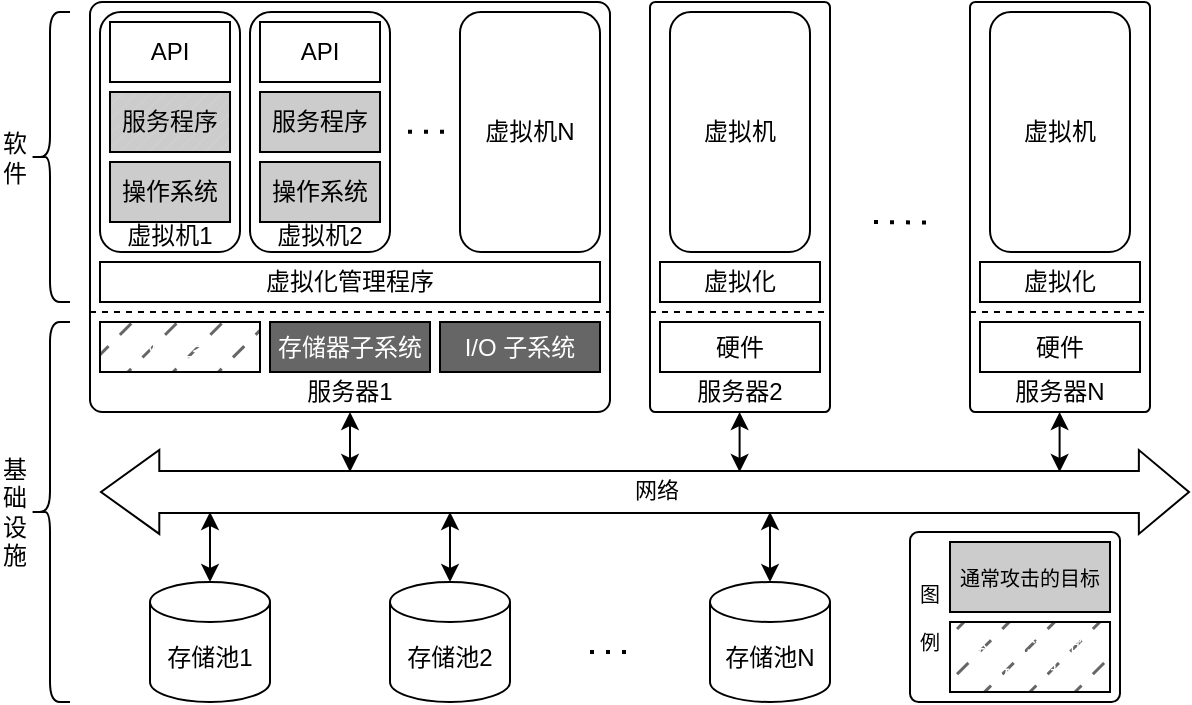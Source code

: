 <mxfile version="17.4.2" type="device" pages="3">
  <diagram id="DSA64htbfSSBchzF3Srr" name="1-comp-sys">
    <mxGraphModel dx="865" dy="539" grid="1" gridSize="5" guides="1" tooltips="1" connect="1" arrows="1" fold="1" page="1" pageScale="1" pageWidth="600" pageHeight="800" math="0" shadow="0">
      <root>
        <mxCell id="0" />
        <mxCell id="1" parent="0" />
        <mxCell id="Awo_aLclWzc72FwKfJzO-82" value="" style="rounded=1;whiteSpace=wrap;html=1;arcSize=5;" parent="1" vertex="1">
          <mxGeometry x="455" y="265" width="105" height="85" as="geometry" />
        </mxCell>
        <mxCell id="Awo_aLclWzc72FwKfJzO-42" value="" style="rounded=1;whiteSpace=wrap;html=1;arcSize=3;" parent="1" vertex="1">
          <mxGeometry x="45" width="260" height="205" as="geometry" />
        </mxCell>
        <mxCell id="Awo_aLclWzc72FwKfJzO-17" value="" style="rounded=1;whiteSpace=wrap;html=1;" parent="1" vertex="1">
          <mxGeometry x="50" y="5" width="70" height="120" as="geometry" />
        </mxCell>
        <mxCell id="Awo_aLclWzc72FwKfJzO-1" value="处理器" style="rounded=0;whiteSpace=wrap;html=1;sketch=0;fillStyle=dashed;strokeColor=default;fillColor=#666666;fontColor=#FFFFFF;" parent="1" vertex="1">
          <mxGeometry x="50" y="160" width="80" height="25" as="geometry" />
        </mxCell>
        <mxCell id="Awo_aLclWzc72FwKfJzO-2" value="存储器子系统" style="rounded=0;whiteSpace=wrap;html=1;fillColor=#666666;fontColor=#FFFFFF;" parent="1" vertex="1">
          <mxGeometry x="135" y="160" width="80" height="25" as="geometry" />
        </mxCell>
        <mxCell id="Awo_aLclWzc72FwKfJzO-3" value="I/O 子系统" style="rounded=0;whiteSpace=wrap;html=1;fillColor=#666666;fontColor=#FFFFFF;" parent="1" vertex="1">
          <mxGeometry x="220" y="160" width="80" height="25" as="geometry" />
        </mxCell>
        <mxCell id="Awo_aLclWzc72FwKfJzO-5" value="虚拟化管理程序" style="rounded=0;whiteSpace=wrap;html=1;" parent="1" vertex="1">
          <mxGeometry x="50" y="130" width="250" height="20" as="geometry" />
        </mxCell>
        <mxCell id="Awo_aLclWzc72FwKfJzO-6" value="服务器1" style="text;html=1;strokeColor=none;fillColor=none;align=center;verticalAlign=middle;whiteSpace=wrap;rounded=0;" parent="1" vertex="1">
          <mxGeometry x="140" y="185" width="70" height="20" as="geometry" />
        </mxCell>
        <mxCell id="Awo_aLclWzc72FwKfJzO-7" value="操作系统" style="rounded=0;whiteSpace=wrap;html=1;fillColor=#CCCCCC;" parent="1" vertex="1">
          <mxGeometry x="55" y="80" width="60" height="30" as="geometry" />
        </mxCell>
        <mxCell id="Awo_aLclWzc72FwKfJzO-9" value="" style="endArrow=none;dashed=1;html=1;dashPattern=1 3;strokeWidth=2;rounded=0;" parent="1" edge="1">
          <mxGeometry width="50" height="50" relative="1" as="geometry">
            <mxPoint x="204" y="64.9" as="sourcePoint" />
            <mxPoint x="224" y="64.9" as="targetPoint" />
          </mxGeometry>
        </mxCell>
        <mxCell id="Awo_aLclWzc72FwKfJzO-11" value="服务程序" style="rounded=0;whiteSpace=wrap;html=1;fillColor=#CCCCCC;" parent="1" vertex="1">
          <mxGeometry x="55" y="45" width="60" height="30" as="geometry" />
        </mxCell>
        <mxCell id="Awo_aLclWzc72FwKfJzO-14" value="API" style="rounded=0;whiteSpace=wrap;html=1;" parent="1" vertex="1">
          <mxGeometry x="55" y="10" width="60" height="30" as="geometry" />
        </mxCell>
        <mxCell id="Awo_aLclWzc72FwKfJzO-18" value="虚拟机1" style="text;html=1;strokeColor=none;fillColor=none;align=center;verticalAlign=middle;whiteSpace=wrap;rounded=0;" parent="1" vertex="1">
          <mxGeometry x="55" y="107" width="60" height="20" as="geometry" />
        </mxCell>
        <mxCell id="Awo_aLclWzc72FwKfJzO-19" value="" style="rounded=1;whiteSpace=wrap;html=1;" parent="1" vertex="1">
          <mxGeometry x="125" y="5" width="70" height="120" as="geometry" />
        </mxCell>
        <mxCell id="Awo_aLclWzc72FwKfJzO-20" value="操作系统" style="rounded=0;whiteSpace=wrap;html=1;fillColor=#CCCCCC;" parent="1" vertex="1">
          <mxGeometry x="130" y="80" width="60" height="30" as="geometry" />
        </mxCell>
        <mxCell id="Awo_aLclWzc72FwKfJzO-21" value="服务程序" style="rounded=0;whiteSpace=wrap;html=1;fillColor=#CCCCCC;" parent="1" vertex="1">
          <mxGeometry x="130" y="45" width="60" height="30" as="geometry" />
        </mxCell>
        <mxCell id="Awo_aLclWzc72FwKfJzO-22" value="API" style="rounded=0;whiteSpace=wrap;html=1;" parent="1" vertex="1">
          <mxGeometry x="130" y="10" width="60" height="30" as="geometry" />
        </mxCell>
        <mxCell id="Awo_aLclWzc72FwKfJzO-23" value="虚拟机2" style="text;html=1;strokeColor=none;fillColor=none;align=center;verticalAlign=middle;whiteSpace=wrap;rounded=0;" parent="1" vertex="1">
          <mxGeometry x="130" y="107" width="60" height="20" as="geometry" />
        </mxCell>
        <mxCell id="Awo_aLclWzc72FwKfJzO-24" value="" style="rounded=1;whiteSpace=wrap;html=1;" parent="1" vertex="1">
          <mxGeometry x="230" y="5" width="70" height="120" as="geometry" />
        </mxCell>
        <mxCell id="Awo_aLclWzc72FwKfJzO-28" value="虚拟机N" style="text;html=1;strokeColor=none;fillColor=none;align=center;verticalAlign=middle;whiteSpace=wrap;rounded=0;" parent="1" vertex="1">
          <mxGeometry x="235" y="55" width="60" height="20" as="geometry" />
        </mxCell>
        <mxCell id="Awo_aLclWzc72FwKfJzO-30" value="" style="endArrow=none;dashed=1;html=1;rounded=0;" parent="1" edge="1">
          <mxGeometry width="50" height="50" relative="1" as="geometry">
            <mxPoint x="45" y="155" as="sourcePoint" />
            <mxPoint x="305" y="155" as="targetPoint" />
          </mxGeometry>
        </mxCell>
        <mxCell id="Awo_aLclWzc72FwKfJzO-31" value="" style="shape=flexArrow;endArrow=classic;startArrow=classic;html=1;rounded=0;width=20.935;endSize=8.021;startSize=9.383;fillColor=default;" parent="1" edge="1">
          <mxGeometry width="100" height="100" relative="1" as="geometry">
            <mxPoint x="50" y="245" as="sourcePoint" />
            <mxPoint x="595" y="245" as="targetPoint" />
          </mxGeometry>
        </mxCell>
        <mxCell id="Awo_aLclWzc72FwKfJzO-33" value="网络" style="edgeLabel;html=1;align=center;verticalAlign=middle;resizable=0;points=[];" parent="Awo_aLclWzc72FwKfJzO-31" vertex="1" connectable="0">
          <mxGeometry x="-0.185" y="-1" relative="1" as="geometry">
            <mxPoint x="56" y="-2" as="offset" />
          </mxGeometry>
        </mxCell>
        <mxCell id="Awo_aLclWzc72FwKfJzO-32" value="" style="endArrow=classic;startArrow=classic;html=1;rounded=0;exitX=0.5;exitY=1;exitDx=0;exitDy=0;" parent="1" edge="1">
          <mxGeometry width="50" height="50" relative="1" as="geometry">
            <mxPoint x="175" y="205" as="sourcePoint" />
            <mxPoint x="175" y="235" as="targetPoint" />
          </mxGeometry>
        </mxCell>
        <mxCell id="Awo_aLclWzc72FwKfJzO-34" value="&lt;br&gt;存储池1" style="strokeWidth=1;html=1;shape=mxgraph.flowchart.database;whiteSpace=wrap;" parent="1" vertex="1">
          <mxGeometry x="75" y="290" width="60" height="60" as="geometry" />
        </mxCell>
        <mxCell id="Awo_aLclWzc72FwKfJzO-35" value="" style="endArrow=classic;startArrow=classic;html=1;rounded=0;entryX=0.5;entryY=0;entryDx=0;entryDy=0;entryPerimeter=0;" parent="1" target="Awo_aLclWzc72FwKfJzO-34" edge="1">
          <mxGeometry width="50" height="50" relative="1" as="geometry">
            <mxPoint x="105" y="255" as="sourcePoint" />
            <mxPoint x="80" y="240" as="targetPoint" />
          </mxGeometry>
        </mxCell>
        <mxCell id="Awo_aLclWzc72FwKfJzO-36" value="&lt;br&gt;存储池2" style="strokeWidth=1;html=1;shape=mxgraph.flowchart.database;whiteSpace=wrap;" parent="1" vertex="1">
          <mxGeometry x="195" y="290" width="60" height="60" as="geometry" />
        </mxCell>
        <mxCell id="Awo_aLclWzc72FwKfJzO-37" value="" style="endArrow=classic;startArrow=classic;html=1;rounded=0;entryX=0.5;entryY=0;entryDx=0;entryDy=0;entryPerimeter=0;" parent="1" target="Awo_aLclWzc72FwKfJzO-36" edge="1">
          <mxGeometry width="50" height="50" relative="1" as="geometry">
            <mxPoint x="225" y="255" as="sourcePoint" />
            <mxPoint x="200" y="240" as="targetPoint" />
          </mxGeometry>
        </mxCell>
        <mxCell id="Awo_aLclWzc72FwKfJzO-39" value="&lt;br&gt;存储池N" style="strokeWidth=1;html=1;shape=mxgraph.flowchart.database;whiteSpace=wrap;" parent="1" vertex="1">
          <mxGeometry x="355" y="290" width="60" height="60" as="geometry" />
        </mxCell>
        <mxCell id="Awo_aLclWzc72FwKfJzO-40" value="" style="endArrow=classic;startArrow=classic;html=1;rounded=0;entryX=0.5;entryY=0;entryDx=0;entryDy=0;entryPerimeter=0;" parent="1" target="Awo_aLclWzc72FwKfJzO-39" edge="1">
          <mxGeometry width="50" height="50" relative="1" as="geometry">
            <mxPoint x="385" y="255" as="sourcePoint" />
            <mxPoint x="360" y="240" as="targetPoint" />
          </mxGeometry>
        </mxCell>
        <mxCell id="Awo_aLclWzc72FwKfJzO-41" value="" style="endArrow=none;dashed=1;html=1;dashPattern=1 3;strokeWidth=2;rounded=0;" parent="1" edge="1">
          <mxGeometry width="50" height="50" relative="1" as="geometry">
            <mxPoint x="295" y="325" as="sourcePoint" />
            <mxPoint x="315" y="325" as="targetPoint" />
          </mxGeometry>
        </mxCell>
        <mxCell id="Awo_aLclWzc72FwKfJzO-43" value="" style="rounded=1;whiteSpace=wrap;html=1;arcSize=3;" parent="1" vertex="1">
          <mxGeometry x="325" width="90" height="205" as="geometry" />
        </mxCell>
        <mxCell id="Awo_aLclWzc72FwKfJzO-44" value="" style="rounded=1;whiteSpace=wrap;html=1;" parent="1" vertex="1">
          <mxGeometry x="335" y="5" width="70" height="120" as="geometry" />
        </mxCell>
        <mxCell id="Awo_aLclWzc72FwKfJzO-45" value="硬件" style="rounded=0;whiteSpace=wrap;html=1;fillColor=#FFFFFF;fontColor=#000000;" parent="1" vertex="1">
          <mxGeometry x="330" y="160" width="80" height="25" as="geometry" />
        </mxCell>
        <mxCell id="Awo_aLclWzc72FwKfJzO-48" value="虚拟化" style="rounded=0;whiteSpace=wrap;html=1;" parent="1" vertex="1">
          <mxGeometry x="330" y="130" width="80" height="20" as="geometry" />
        </mxCell>
        <mxCell id="Awo_aLclWzc72FwKfJzO-49" value="服务器2" style="text;html=1;strokeColor=none;fillColor=none;align=center;verticalAlign=middle;whiteSpace=wrap;rounded=0;" parent="1" vertex="1">
          <mxGeometry x="335" y="185" width="70" height="20" as="geometry" />
        </mxCell>
        <mxCell id="Awo_aLclWzc72FwKfJzO-54" value="虚拟机" style="text;html=1;strokeColor=none;fillColor=none;align=center;verticalAlign=middle;whiteSpace=wrap;rounded=0;" parent="1" vertex="1">
          <mxGeometry x="340" y="55" width="60" height="20" as="geometry" />
        </mxCell>
        <mxCell id="Awo_aLclWzc72FwKfJzO-65" value="" style="endArrow=none;dashed=1;html=1;rounded=0;" parent="1" edge="1">
          <mxGeometry width="50" height="50" relative="1" as="geometry">
            <mxPoint x="325" y="155" as="sourcePoint" />
            <mxPoint x="415" y="155" as="targetPoint" />
          </mxGeometry>
        </mxCell>
        <mxCell id="Awo_aLclWzc72FwKfJzO-66" value="" style="endArrow=classic;startArrow=classic;html=1;rounded=0;exitX=0.5;exitY=1;exitDx=0;exitDy=0;" parent="1" edge="1">
          <mxGeometry width="50" height="50" relative="1" as="geometry">
            <mxPoint x="369.8" y="205" as="sourcePoint" />
            <mxPoint x="369.8" y="235" as="targetPoint" />
          </mxGeometry>
        </mxCell>
        <mxCell id="Awo_aLclWzc72FwKfJzO-68" value="" style="rounded=1;whiteSpace=wrap;html=1;arcSize=3;" parent="1" vertex="1">
          <mxGeometry x="485" width="90" height="205" as="geometry" />
        </mxCell>
        <mxCell id="Awo_aLclWzc72FwKfJzO-69" value="" style="rounded=1;whiteSpace=wrap;html=1;" parent="1" vertex="1">
          <mxGeometry x="495" y="5" width="70" height="120" as="geometry" />
        </mxCell>
        <mxCell id="Awo_aLclWzc72FwKfJzO-70" value="硬件" style="rounded=0;whiteSpace=wrap;html=1;fillColor=#FFFFFF;fontColor=#000000;" parent="1" vertex="1">
          <mxGeometry x="490" y="160" width="80" height="25" as="geometry" />
        </mxCell>
        <mxCell id="Awo_aLclWzc72FwKfJzO-71" value="虚拟化" style="rounded=0;whiteSpace=wrap;html=1;" parent="1" vertex="1">
          <mxGeometry x="490" y="130" width="80" height="20" as="geometry" />
        </mxCell>
        <mxCell id="Awo_aLclWzc72FwKfJzO-72" value="服务器N" style="text;html=1;strokeColor=none;fillColor=none;align=center;verticalAlign=middle;whiteSpace=wrap;rounded=0;" parent="1" vertex="1">
          <mxGeometry x="495" y="185" width="70" height="20" as="geometry" />
        </mxCell>
        <mxCell id="Awo_aLclWzc72FwKfJzO-76" value="虚拟机" style="text;html=1;strokeColor=none;fillColor=none;align=center;verticalAlign=middle;whiteSpace=wrap;rounded=0;" parent="1" vertex="1">
          <mxGeometry x="500" y="55" width="60" height="20" as="geometry" />
        </mxCell>
        <mxCell id="Awo_aLclWzc72FwKfJzO-77" value="" style="endArrow=none;dashed=1;html=1;rounded=0;" parent="1" edge="1">
          <mxGeometry width="50" height="50" relative="1" as="geometry">
            <mxPoint x="485" y="155" as="sourcePoint" />
            <mxPoint x="575" y="155" as="targetPoint" />
          </mxGeometry>
        </mxCell>
        <mxCell id="Awo_aLclWzc72FwKfJzO-78" value="" style="endArrow=classic;startArrow=classic;html=1;rounded=0;exitX=0.5;exitY=1;exitDx=0;exitDy=0;" parent="1" edge="1">
          <mxGeometry width="50" height="50" relative="1" as="geometry">
            <mxPoint x="529.8" y="205" as="sourcePoint" />
            <mxPoint x="529.8" y="235" as="targetPoint" />
          </mxGeometry>
        </mxCell>
        <mxCell id="Awo_aLclWzc72FwKfJzO-79" value="" style="endArrow=none;dashed=1;html=1;dashPattern=1 3;strokeWidth=2;rounded=0;" parent="1" edge="1">
          <mxGeometry width="50" height="50" relative="1" as="geometry">
            <mxPoint x="437" y="110.0" as="sourcePoint" />
            <mxPoint x="467" y="110.33" as="targetPoint" />
          </mxGeometry>
        </mxCell>
        <mxCell id="Awo_aLclWzc72FwKfJzO-80" value="&lt;font style=&quot;font-size: 10px&quot;&gt;本研究涉及的&lt;br&gt;攻击目标&lt;/font&gt;" style="rounded=0;whiteSpace=wrap;html=1;sketch=0;fillStyle=dashed;strokeColor=default;fillColor=#666666;fontColor=#FFFFFF;" parent="1" vertex="1">
          <mxGeometry x="475" y="310" width="80" height="35" as="geometry" />
        </mxCell>
        <mxCell id="Awo_aLclWzc72FwKfJzO-81" value="&lt;font style=&quot;font-size: 10px&quot;&gt;通常攻击的目标&lt;/font&gt;" style="rounded=0;whiteSpace=wrap;html=1;fillColor=#CCCCCC;" parent="1" vertex="1">
          <mxGeometry x="475" y="270" width="80" height="35" as="geometry" />
        </mxCell>
        <mxCell id="Awo_aLclWzc72FwKfJzO-84" value="&lt;font color=&quot;#000000&quot;&gt;图&lt;br&gt;&lt;br&gt;例&lt;/font&gt;" style="text;html=1;strokeColor=none;fillColor=none;align=center;verticalAlign=middle;whiteSpace=wrap;rounded=0;sketch=0;fillStyle=dashed;fontSize=10;fontColor=#FFFFFF;" parent="1" vertex="1">
          <mxGeometry x="455" y="292.5" width="20" height="30" as="geometry" />
        </mxCell>
        <mxCell id="Awo_aLclWzc72FwKfJzO-85" value="" style="shape=curlyBracket;whiteSpace=wrap;html=1;rounded=1;sketch=0;fillStyle=dashed;fontSize=10;fontColor=#000000;strokeColor=default;strokeWidth=1;fillColor=#666666;" parent="1" vertex="1">
          <mxGeometry x="15" y="5" width="20" height="145" as="geometry" />
        </mxCell>
        <mxCell id="Awo_aLclWzc72FwKfJzO-86" value="&lt;font style=&quot;font-size: 12px&quot;&gt;软&lt;br&gt;件&lt;/font&gt;" style="text;html=1;strokeColor=none;fillColor=none;align=center;verticalAlign=middle;whiteSpace=wrap;rounded=0;sketch=0;fillStyle=dashed;fontSize=10;fontColor=#000000;" parent="1" vertex="1">
          <mxGeometry y="62.5" width="15" height="30" as="geometry" />
        </mxCell>
        <mxCell id="Awo_aLclWzc72FwKfJzO-88" value="" style="shape=curlyBracket;whiteSpace=wrap;html=1;rounded=1;sketch=0;fillStyle=dashed;fontSize=10;fontColor=#000000;strokeColor=default;strokeWidth=1;fillColor=#666666;" parent="1" vertex="1">
          <mxGeometry x="15" y="160" width="20" height="190" as="geometry" />
        </mxCell>
        <mxCell id="Awo_aLclWzc72FwKfJzO-89" value="&lt;span style=&quot;font-size: 12px&quot;&gt;基础设施&lt;/span&gt;" style="text;html=1;strokeColor=none;fillColor=none;align=center;verticalAlign=middle;whiteSpace=wrap;rounded=0;sketch=0;fillStyle=dashed;fontSize=10;fontColor=#000000;" parent="1" vertex="1">
          <mxGeometry y="240" width="15" height="30" as="geometry" />
        </mxCell>
        <mxCell id="7AeaiADgrCQqm9wHcKqy-1" value="" style="verticalLabelPosition=bottom;verticalAlign=top;html=1;shape=mxgraph.basic.patternFillRect;fillStyle=diag;step=5;fillStrokeWidth=0.2;fillStrokeColor=#dddddd;fillColor=none;" vertex="1" parent="1">
          <mxGeometry x="55" y="45" width="60" height="30" as="geometry" />
        </mxCell>
      </root>
    </mxGraphModel>
  </diagram>
  <diagram id="HR7qMGywvtdpTP9dv48w" name="2-microarch-ipc">
    <mxGraphModel dx="1038" dy="647" grid="1" gridSize="10" guides="1" tooltips="1" connect="1" arrows="1" fold="1" page="1" pageScale="1" pageWidth="600" pageHeight="800" math="0" shadow="0">
      <root>
        <mxCell id="0" />
        <mxCell id="1" parent="0" />
        <mxCell id="Q1fCQr8lbc07NXMY0l1A-1" value="A" style="rounded=0;whiteSpace=wrap;html=1;" parent="1" vertex="1">
          <mxGeometry x="80" y="40" width="30" height="30" as="geometry" />
        </mxCell>
        <mxCell id="Q1fCQr8lbc07NXMY0l1A-2" value="" style="rounded=0;whiteSpace=wrap;html=1;" parent="1" vertex="1">
          <mxGeometry x="80" y="80" width="30" height="30" as="geometry" />
        </mxCell>
        <mxCell id="Q1fCQr8lbc07NXMY0l1A-3" value="" style="rounded=0;whiteSpace=wrap;html=1;" parent="1" vertex="1">
          <mxGeometry x="80" y="120" width="30" height="30" as="geometry" />
        </mxCell>
        <mxCell id="Q1fCQr8lbc07NXMY0l1A-4" value="" style="rounded=0;whiteSpace=wrap;html=1;" parent="1" vertex="1">
          <mxGeometry x="80" y="160" width="30" height="30" as="geometry" />
        </mxCell>
        <mxCell id="Q1fCQr8lbc07NXMY0l1A-5" value="" style="rounded=0;whiteSpace=wrap;html=1;" parent="1" vertex="1">
          <mxGeometry x="120" y="40" width="30" height="30" as="geometry" />
        </mxCell>
        <mxCell id="Q1fCQr8lbc07NXMY0l1A-6" value="A" style="rounded=0;whiteSpace=wrap;html=1;" parent="1" vertex="1">
          <mxGeometry x="120" y="80" width="30" height="30" as="geometry" />
        </mxCell>
        <mxCell id="Q1fCQr8lbc07NXMY0l1A-7" value="" style="rounded=0;whiteSpace=wrap;html=1;" parent="1" vertex="1">
          <mxGeometry x="120" y="120" width="30" height="30" as="geometry" />
        </mxCell>
        <mxCell id="Q1fCQr8lbc07NXMY0l1A-8" value="" style="rounded=0;whiteSpace=wrap;html=1;" parent="1" vertex="1">
          <mxGeometry x="120" y="160" width="30" height="30" as="geometry" />
        </mxCell>
        <mxCell id="Q1fCQr8lbc07NXMY0l1A-14" value="" style="rounded=0;whiteSpace=wrap;html=1;" parent="1" vertex="1">
          <mxGeometry x="160" y="40" width="30" height="30" as="geometry" />
        </mxCell>
        <mxCell id="Q1fCQr8lbc07NXMY0l1A-15" value="" style="rounded=0;whiteSpace=wrap;html=1;" parent="1" vertex="1">
          <mxGeometry x="160" y="80" width="30" height="30" as="geometry" />
        </mxCell>
        <mxCell id="Q1fCQr8lbc07NXMY0l1A-16" value="A" style="rounded=0;whiteSpace=wrap;html=1;" parent="1" vertex="1">
          <mxGeometry x="160" y="120" width="30" height="30" as="geometry" />
        </mxCell>
        <mxCell id="Q1fCQr8lbc07NXMY0l1A-17" value="" style="rounded=0;whiteSpace=wrap;html=1;" parent="1" vertex="1">
          <mxGeometry x="160" y="160" width="30" height="30" as="geometry" />
        </mxCell>
        <mxCell id="Q1fCQr8lbc07NXMY0l1A-18" value="" style="rounded=0;whiteSpace=wrap;html=1;" parent="1" vertex="1">
          <mxGeometry x="200" y="40" width="30" height="30" as="geometry" />
        </mxCell>
        <mxCell id="Q1fCQr8lbc07NXMY0l1A-19" value="" style="rounded=0;whiteSpace=wrap;html=1;" parent="1" vertex="1">
          <mxGeometry x="200" y="80" width="30" height="30" as="geometry" />
        </mxCell>
        <mxCell id="Q1fCQr8lbc07NXMY0l1A-20" value="" style="rounded=0;whiteSpace=wrap;html=1;" parent="1" vertex="1">
          <mxGeometry x="200" y="120" width="30" height="30" as="geometry" />
        </mxCell>
        <mxCell id="Q1fCQr8lbc07NXMY0l1A-21" value="A" style="rounded=0;whiteSpace=wrap;html=1;" parent="1" vertex="1">
          <mxGeometry x="200" y="160" width="30" height="30" as="geometry" />
        </mxCell>
        <mxCell id="Q1fCQr8lbc07NXMY0l1A-22" value="B" style="rounded=0;whiteSpace=wrap;html=1;" parent="1" vertex="1">
          <mxGeometry x="240" y="40" width="30" height="30" as="geometry" />
        </mxCell>
        <mxCell id="Q1fCQr8lbc07NXMY0l1A-23" value="" style="rounded=0;whiteSpace=wrap;html=1;" parent="1" vertex="1">
          <mxGeometry x="240" y="80" width="30" height="30" as="geometry" />
        </mxCell>
        <mxCell id="Q1fCQr8lbc07NXMY0l1A-24" value="" style="rounded=0;whiteSpace=wrap;html=1;" parent="1" vertex="1">
          <mxGeometry x="240" y="120" width="30" height="30" as="geometry" />
        </mxCell>
        <mxCell id="Q1fCQr8lbc07NXMY0l1A-25" value="" style="rounded=0;whiteSpace=wrap;html=1;" parent="1" vertex="1">
          <mxGeometry x="240" y="160" width="30" height="30" as="geometry" />
        </mxCell>
        <mxCell id="Q1fCQr8lbc07NXMY0l1A-26" value="B" style="rounded=0;whiteSpace=wrap;html=1;" parent="1" vertex="1">
          <mxGeometry x="280" y="80" width="30" height="30" as="geometry" />
        </mxCell>
        <mxCell id="Q1fCQr8lbc07NXMY0l1A-27" value="" style="rounded=0;whiteSpace=wrap;html=1;" parent="1" vertex="1">
          <mxGeometry x="280" y="40" width="30" height="30" as="geometry" />
        </mxCell>
        <mxCell id="Q1fCQr8lbc07NXMY0l1A-28" value="" style="rounded=0;whiteSpace=wrap;html=1;" parent="1" vertex="1">
          <mxGeometry x="280" y="120" width="30" height="30" as="geometry" />
        </mxCell>
        <mxCell id="Q1fCQr8lbc07NXMY0l1A-29" value="" style="rounded=0;whiteSpace=wrap;html=1;" parent="1" vertex="1">
          <mxGeometry x="280" y="160" width="30" height="30" as="geometry" />
        </mxCell>
        <mxCell id="Q1fCQr8lbc07NXMY0l1A-30" value="B" style="rounded=0;whiteSpace=wrap;html=1;" parent="1" vertex="1">
          <mxGeometry x="320" y="120" width="30" height="30" as="geometry" />
        </mxCell>
        <mxCell id="Q1fCQr8lbc07NXMY0l1A-31" value="" style="rounded=0;whiteSpace=wrap;html=1;" parent="1" vertex="1">
          <mxGeometry x="320" y="80" width="30" height="30" as="geometry" />
        </mxCell>
        <mxCell id="Q1fCQr8lbc07NXMY0l1A-32" value="" style="rounded=0;whiteSpace=wrap;html=1;" parent="1" vertex="1">
          <mxGeometry x="320" y="40" width="30" height="30" as="geometry" />
        </mxCell>
        <mxCell id="Q1fCQr8lbc07NXMY0l1A-33" value="" style="rounded=0;whiteSpace=wrap;html=1;" parent="1" vertex="1">
          <mxGeometry x="320" y="160" width="30" height="30" as="geometry" />
        </mxCell>
        <mxCell id="Q1fCQr8lbc07NXMY0l1A-34" value="B" style="rounded=0;whiteSpace=wrap;html=1;" parent="1" vertex="1">
          <mxGeometry x="360" y="160" width="30" height="30" as="geometry" />
        </mxCell>
        <mxCell id="Q1fCQr8lbc07NXMY0l1A-35" value="" style="rounded=0;whiteSpace=wrap;html=1;" parent="1" vertex="1">
          <mxGeometry x="360" y="80" width="30" height="30" as="geometry" />
        </mxCell>
        <mxCell id="Q1fCQr8lbc07NXMY0l1A-36" value="" style="rounded=0;whiteSpace=wrap;html=1;" parent="1" vertex="1">
          <mxGeometry x="360" y="120" width="30" height="30" as="geometry" />
        </mxCell>
        <mxCell id="Q1fCQr8lbc07NXMY0l1A-37" value="" style="rounded=0;whiteSpace=wrap;html=1;" parent="1" vertex="1">
          <mxGeometry x="360" y="40" width="30" height="30" as="geometry" />
        </mxCell>
        <mxCell id="Q1fCQr8lbc07NXMY0l1A-38" value="1" style="text;html=1;strokeColor=none;fillColor=none;align=center;verticalAlign=middle;whiteSpace=wrap;rounded=0;sketch=1;fillStyle=zigzag;" parent="1" vertex="1">
          <mxGeometry x="80" y="10" width="30" height="20" as="geometry" />
        </mxCell>
        <mxCell id="Q1fCQr8lbc07NXMY0l1A-39" value="2" style="text;html=1;strokeColor=none;fillColor=none;align=center;verticalAlign=middle;whiteSpace=wrap;rounded=0;sketch=1;fillStyle=zigzag;" parent="1" vertex="1">
          <mxGeometry x="120" y="10" width="30" height="20" as="geometry" />
        </mxCell>
        <mxCell id="Q1fCQr8lbc07NXMY0l1A-40" value="3" style="text;html=1;strokeColor=none;fillColor=none;align=center;verticalAlign=middle;whiteSpace=wrap;rounded=0;sketch=1;fillStyle=zigzag;" parent="1" vertex="1">
          <mxGeometry x="160" y="10" width="30" height="20" as="geometry" />
        </mxCell>
        <mxCell id="Q1fCQr8lbc07NXMY0l1A-41" value="4" style="text;html=1;strokeColor=none;fillColor=none;align=center;verticalAlign=middle;whiteSpace=wrap;rounded=0;sketch=1;fillStyle=zigzag;" parent="1" vertex="1">
          <mxGeometry x="200" y="10" width="30" height="20" as="geometry" />
        </mxCell>
        <mxCell id="Q1fCQr8lbc07NXMY0l1A-42" value="5" style="text;html=1;strokeColor=none;fillColor=none;align=center;verticalAlign=middle;whiteSpace=wrap;rounded=0;sketch=1;fillStyle=zigzag;" parent="1" vertex="1">
          <mxGeometry x="240" y="10" width="30" height="20" as="geometry" />
        </mxCell>
        <mxCell id="Q1fCQr8lbc07NXMY0l1A-43" value="6" style="text;html=1;strokeColor=none;fillColor=none;align=center;verticalAlign=middle;whiteSpace=wrap;rounded=0;sketch=1;fillStyle=zigzag;" parent="1" vertex="1">
          <mxGeometry x="280" y="10" width="30" height="20" as="geometry" />
        </mxCell>
        <mxCell id="Q1fCQr8lbc07NXMY0l1A-44" value="7" style="text;html=1;strokeColor=none;fillColor=none;align=center;verticalAlign=middle;whiteSpace=wrap;rounded=0;sketch=1;fillStyle=zigzag;" parent="1" vertex="1">
          <mxGeometry x="320" y="10" width="30" height="20" as="geometry" />
        </mxCell>
        <mxCell id="Q1fCQr8lbc07NXMY0l1A-45" value="8" style="text;html=1;strokeColor=none;fillColor=none;align=center;verticalAlign=middle;whiteSpace=wrap;rounded=0;sketch=1;fillStyle=zigzag;" parent="1" vertex="1">
          <mxGeometry x="360" y="10" width="30" height="20" as="geometry" />
        </mxCell>
        <mxCell id="Q1fCQr8lbc07NXMY0l1A-46" value="" style="endArrow=none;dashed=1;html=1;rounded=0;" parent="1" edge="1">
          <mxGeometry width="50" height="50" relative="1" as="geometry">
            <mxPoint x="70" y="200" as="sourcePoint" />
            <mxPoint x="510" y="200" as="targetPoint" />
          </mxGeometry>
        </mxCell>
        <mxCell id="Q1fCQr8lbc07NXMY0l1A-47" value="A" style="rounded=0;whiteSpace=wrap;html=1;" parent="1" vertex="1">
          <mxGeometry x="80" y="210" width="30" height="30" as="geometry" />
        </mxCell>
        <mxCell id="Q1fCQr8lbc07NXMY0l1A-48" value="" style="rounded=0;whiteSpace=wrap;html=1;" parent="1" vertex="1">
          <mxGeometry x="80" y="250" width="30" height="30" as="geometry" />
        </mxCell>
        <mxCell id="Q1fCQr8lbc07NXMY0l1A-49" value="" style="rounded=0;whiteSpace=wrap;html=1;" parent="1" vertex="1">
          <mxGeometry x="80" y="290" width="30" height="30" as="geometry" />
        </mxCell>
        <mxCell id="Q1fCQr8lbc07NXMY0l1A-50" value="" style="rounded=0;whiteSpace=wrap;html=1;" parent="1" vertex="1">
          <mxGeometry x="80" y="330" width="30" height="30" as="geometry" />
        </mxCell>
        <mxCell id="Q1fCQr8lbc07NXMY0l1A-51" value="B" style="rounded=0;whiteSpace=wrap;html=1;" parent="1" vertex="1">
          <mxGeometry x="120" y="210" width="30" height="30" as="geometry" />
        </mxCell>
        <mxCell id="Q1fCQr8lbc07NXMY0l1A-52" value="A" style="rounded=0;whiteSpace=wrap;html=1;" parent="1" vertex="1">
          <mxGeometry x="120" y="250" width="30" height="30" as="geometry" />
        </mxCell>
        <mxCell id="Q1fCQr8lbc07NXMY0l1A-53" value="" style="rounded=0;whiteSpace=wrap;html=1;" parent="1" vertex="1">
          <mxGeometry x="120" y="290" width="30" height="30" as="geometry" />
        </mxCell>
        <mxCell id="Q1fCQr8lbc07NXMY0l1A-54" value="" style="rounded=0;whiteSpace=wrap;html=1;" parent="1" vertex="1">
          <mxGeometry x="120" y="330" width="30" height="30" as="geometry" />
        </mxCell>
        <mxCell id="Q1fCQr8lbc07NXMY0l1A-55" value="C" style="rounded=0;whiteSpace=wrap;html=1;" parent="1" vertex="1">
          <mxGeometry x="160" y="210" width="30" height="30" as="geometry" />
        </mxCell>
        <mxCell id="Q1fCQr8lbc07NXMY0l1A-56" value="B" style="rounded=0;whiteSpace=wrap;html=1;" parent="1" vertex="1">
          <mxGeometry x="160" y="250" width="30" height="30" as="geometry" />
        </mxCell>
        <mxCell id="Q1fCQr8lbc07NXMY0l1A-57" value="A" style="rounded=0;whiteSpace=wrap;html=1;" parent="1" vertex="1">
          <mxGeometry x="160" y="290" width="30" height="30" as="geometry" />
        </mxCell>
        <mxCell id="Q1fCQr8lbc07NXMY0l1A-58" value="" style="rounded=0;whiteSpace=wrap;html=1;" parent="1" vertex="1">
          <mxGeometry x="160" y="330" width="30" height="30" as="geometry" />
        </mxCell>
        <mxCell id="Q1fCQr8lbc07NXMY0l1A-59" value="D" style="rounded=0;whiteSpace=wrap;html=1;" parent="1" vertex="1">
          <mxGeometry x="200" y="210" width="30" height="30" as="geometry" />
        </mxCell>
        <mxCell id="Q1fCQr8lbc07NXMY0l1A-60" value="C" style="rounded=0;whiteSpace=wrap;html=1;" parent="1" vertex="1">
          <mxGeometry x="200" y="250" width="30" height="30" as="geometry" />
        </mxCell>
        <mxCell id="Q1fCQr8lbc07NXMY0l1A-61" value="B" style="rounded=0;whiteSpace=wrap;html=1;" parent="1" vertex="1">
          <mxGeometry x="200" y="290" width="30" height="30" as="geometry" />
        </mxCell>
        <mxCell id="Q1fCQr8lbc07NXMY0l1A-62" value="A" style="rounded=0;whiteSpace=wrap;html=1;" parent="1" vertex="1">
          <mxGeometry x="200" y="330" width="30" height="30" as="geometry" />
        </mxCell>
        <mxCell id="Q1fCQr8lbc07NXMY0l1A-63" value="E" style="rounded=0;whiteSpace=wrap;html=1;" parent="1" vertex="1">
          <mxGeometry x="240" y="210" width="30" height="30" as="geometry" />
        </mxCell>
        <mxCell id="Q1fCQr8lbc07NXMY0l1A-64" value="D" style="rounded=0;whiteSpace=wrap;html=1;" parent="1" vertex="1">
          <mxGeometry x="240" y="250" width="30" height="30" as="geometry" />
        </mxCell>
        <mxCell id="Q1fCQr8lbc07NXMY0l1A-65" value="C" style="rounded=0;whiteSpace=wrap;html=1;" parent="1" vertex="1">
          <mxGeometry x="240" y="290" width="30" height="30" as="geometry" />
        </mxCell>
        <mxCell id="Q1fCQr8lbc07NXMY0l1A-66" value="B" style="rounded=0;whiteSpace=wrap;html=1;" parent="1" vertex="1">
          <mxGeometry x="240" y="330" width="30" height="30" as="geometry" />
        </mxCell>
        <mxCell id="Q1fCQr8lbc07NXMY0l1A-67" value="E" style="rounded=0;whiteSpace=wrap;html=1;" parent="1" vertex="1">
          <mxGeometry x="280" y="250" width="30" height="30" as="geometry" />
        </mxCell>
        <mxCell id="Q1fCQr8lbc07NXMY0l1A-68" value="" style="rounded=0;whiteSpace=wrap;html=1;" parent="1" vertex="1">
          <mxGeometry x="280" y="210" width="30" height="30" as="geometry" />
        </mxCell>
        <mxCell id="Q1fCQr8lbc07NXMY0l1A-69" value="D" style="rounded=0;whiteSpace=wrap;html=1;" parent="1" vertex="1">
          <mxGeometry x="280" y="290" width="30" height="30" as="geometry" />
        </mxCell>
        <mxCell id="Q1fCQr8lbc07NXMY0l1A-70" value="C" style="rounded=0;whiteSpace=wrap;html=1;" parent="1" vertex="1">
          <mxGeometry x="280" y="330" width="30" height="30" as="geometry" />
        </mxCell>
        <mxCell id="Q1fCQr8lbc07NXMY0l1A-71" value="E" style="rounded=0;whiteSpace=wrap;html=1;" parent="1" vertex="1">
          <mxGeometry x="320" y="290" width="30" height="30" as="geometry" />
        </mxCell>
        <mxCell id="Q1fCQr8lbc07NXMY0l1A-72" value="" style="rounded=0;whiteSpace=wrap;html=1;" parent="1" vertex="1">
          <mxGeometry x="320" y="250" width="30" height="30" as="geometry" />
        </mxCell>
        <mxCell id="Q1fCQr8lbc07NXMY0l1A-73" value="" style="rounded=0;whiteSpace=wrap;html=1;" parent="1" vertex="1">
          <mxGeometry x="320" y="210" width="30" height="30" as="geometry" />
        </mxCell>
        <mxCell id="Q1fCQr8lbc07NXMY0l1A-74" value="D" style="rounded=0;whiteSpace=wrap;html=1;" parent="1" vertex="1">
          <mxGeometry x="320" y="330" width="30" height="30" as="geometry" />
        </mxCell>
        <mxCell id="Q1fCQr8lbc07NXMY0l1A-75" value="E" style="rounded=0;whiteSpace=wrap;html=1;" parent="1" vertex="1">
          <mxGeometry x="360" y="330" width="30" height="30" as="geometry" />
        </mxCell>
        <mxCell id="Q1fCQr8lbc07NXMY0l1A-76" value="" style="rounded=0;whiteSpace=wrap;html=1;" parent="1" vertex="1">
          <mxGeometry x="360" y="250" width="30" height="30" as="geometry" />
        </mxCell>
        <mxCell id="Q1fCQr8lbc07NXMY0l1A-77" value="" style="rounded=0;whiteSpace=wrap;html=1;" parent="1" vertex="1">
          <mxGeometry x="360" y="290" width="30" height="30" as="geometry" />
        </mxCell>
        <mxCell id="Q1fCQr8lbc07NXMY0l1A-78" value="" style="rounded=0;whiteSpace=wrap;html=1;" parent="1" vertex="1">
          <mxGeometry x="360" y="210" width="30" height="30" as="geometry" />
        </mxCell>
        <mxCell id="Q1fCQr8lbc07NXMY0l1A-79" value="" style="endArrow=none;dashed=1;html=1;rounded=0;" parent="1" edge="1">
          <mxGeometry width="50" height="50" relative="1" as="geometry">
            <mxPoint x="70" y="370" as="sourcePoint" />
            <mxPoint x="510" y="370" as="targetPoint" />
          </mxGeometry>
        </mxCell>
        <mxCell id="Q1fCQr8lbc07NXMY0l1A-80" value="A B" style="rounded=0;whiteSpace=wrap;html=1;" parent="1" vertex="1">
          <mxGeometry x="80" y="380" width="30" height="30" as="geometry" />
        </mxCell>
        <mxCell id="Q1fCQr8lbc07NXMY0l1A-81" value="" style="rounded=0;whiteSpace=wrap;html=1;" parent="1" vertex="1">
          <mxGeometry x="80" y="420" width="15" height="30" as="geometry" />
        </mxCell>
        <mxCell id="Q1fCQr8lbc07NXMY0l1A-84" value="C D" style="rounded=0;whiteSpace=wrap;html=1;" parent="1" vertex="1">
          <mxGeometry x="120" y="380" width="30" height="30" as="geometry" />
        </mxCell>
        <mxCell id="Q1fCQr8lbc07NXMY0l1A-88" value="E F" style="rounded=0;whiteSpace=wrap;html=1;" parent="1" vertex="1">
          <mxGeometry x="160" y="380" width="30" height="30" as="geometry" />
        </mxCell>
        <mxCell id="Q1fCQr8lbc07NXMY0l1A-92" value="G H" style="rounded=0;whiteSpace=wrap;html=1;" parent="1" vertex="1">
          <mxGeometry x="200" y="380" width="30" height="30" as="geometry" />
        </mxCell>
        <mxCell id="Q1fCQr8lbc07NXMY0l1A-96" value="I J" style="rounded=0;whiteSpace=wrap;html=1;" parent="1" vertex="1">
          <mxGeometry x="240" y="380" width="30" height="30" as="geometry" />
        </mxCell>
        <mxCell id="Q1fCQr8lbc07NXMY0l1A-101" value="" style="rounded=0;whiteSpace=wrap;html=1;" parent="1" vertex="1">
          <mxGeometry x="280" y="380" width="30" height="30" as="geometry" />
        </mxCell>
        <mxCell id="Q1fCQr8lbc07NXMY0l1A-106" value="" style="rounded=0;whiteSpace=wrap;html=1;" parent="1" vertex="1">
          <mxGeometry x="320" y="380" width="30" height="30" as="geometry" />
        </mxCell>
        <mxCell id="Q1fCQr8lbc07NXMY0l1A-111" value="" style="rounded=0;whiteSpace=wrap;html=1;" parent="1" vertex="1">
          <mxGeometry x="360" y="380" width="30" height="30" as="geometry" />
        </mxCell>
        <mxCell id="Q1fCQr8lbc07NXMY0l1A-112" value="" style="rounded=0;whiteSpace=wrap;html=1;" parent="1" vertex="1">
          <mxGeometry x="95" y="420" width="15" height="30" as="geometry" />
        </mxCell>
        <mxCell id="Q1fCQr8lbc07NXMY0l1A-113" value="" style="rounded=0;whiteSpace=wrap;html=1;" parent="1" vertex="1">
          <mxGeometry x="80" y="460" width="15" height="30" as="geometry" />
        </mxCell>
        <mxCell id="Q1fCQr8lbc07NXMY0l1A-114" value="" style="rounded=0;whiteSpace=wrap;html=1;" parent="1" vertex="1">
          <mxGeometry x="95" y="460" width="15" height="30" as="geometry" />
        </mxCell>
        <mxCell id="Q1fCQr8lbc07NXMY0l1A-115" value="" style="rounded=0;whiteSpace=wrap;html=1;" parent="1" vertex="1">
          <mxGeometry x="80" y="500" width="15" height="30" as="geometry" />
        </mxCell>
        <mxCell id="Q1fCQr8lbc07NXMY0l1A-116" value="" style="rounded=0;whiteSpace=wrap;html=1;" parent="1" vertex="1">
          <mxGeometry x="95" y="500" width="15" height="30" as="geometry" />
        </mxCell>
        <mxCell id="Q1fCQr8lbc07NXMY0l1A-117" value="A" style="rounded=0;whiteSpace=wrap;html=1;" parent="1" vertex="1">
          <mxGeometry x="120" y="420" width="15" height="30" as="geometry" />
        </mxCell>
        <mxCell id="Q1fCQr8lbc07NXMY0l1A-118" value="B" style="rounded=0;whiteSpace=wrap;html=1;" parent="1" vertex="1">
          <mxGeometry x="135" y="420" width="15" height="30" as="geometry" />
        </mxCell>
        <mxCell id="Q1fCQr8lbc07NXMY0l1A-119" value="" style="rounded=0;whiteSpace=wrap;html=1;" parent="1" vertex="1">
          <mxGeometry x="120" y="460" width="15" height="30" as="geometry" />
        </mxCell>
        <mxCell id="Q1fCQr8lbc07NXMY0l1A-120" value="" style="rounded=0;whiteSpace=wrap;html=1;" parent="1" vertex="1">
          <mxGeometry x="135" y="460" width="15" height="30" as="geometry" />
        </mxCell>
        <mxCell id="Q1fCQr8lbc07NXMY0l1A-121" value="" style="rounded=0;whiteSpace=wrap;html=1;" parent="1" vertex="1">
          <mxGeometry x="120" y="500" width="15" height="30" as="geometry" />
        </mxCell>
        <mxCell id="Q1fCQr8lbc07NXMY0l1A-122" value="" style="rounded=0;whiteSpace=wrap;html=1;" parent="1" vertex="1">
          <mxGeometry x="135" y="500" width="15" height="30" as="geometry" />
        </mxCell>
        <mxCell id="Q1fCQr8lbc07NXMY0l1A-123" value="C" style="rounded=0;whiteSpace=wrap;html=1;" parent="1" vertex="1">
          <mxGeometry x="160" y="420" width="15" height="30" as="geometry" />
        </mxCell>
        <mxCell id="Q1fCQr8lbc07NXMY0l1A-124" value="D" style="rounded=0;whiteSpace=wrap;html=1;" parent="1" vertex="1">
          <mxGeometry x="175" y="420" width="15" height="30" as="geometry" />
        </mxCell>
        <mxCell id="Q1fCQr8lbc07NXMY0l1A-125" value="A" style="rounded=0;whiteSpace=wrap;html=1;" parent="1" vertex="1">
          <mxGeometry x="160" y="460" width="15" height="30" as="geometry" />
        </mxCell>
        <mxCell id="Q1fCQr8lbc07NXMY0l1A-126" value="B" style="rounded=0;whiteSpace=wrap;html=1;" parent="1" vertex="1">
          <mxGeometry x="175" y="460" width="15" height="30" as="geometry" />
        </mxCell>
        <mxCell id="Q1fCQr8lbc07NXMY0l1A-127" value="" style="rounded=0;whiteSpace=wrap;html=1;" parent="1" vertex="1">
          <mxGeometry x="160" y="500" width="15" height="30" as="geometry" />
        </mxCell>
        <mxCell id="Q1fCQr8lbc07NXMY0l1A-128" value="" style="rounded=0;whiteSpace=wrap;html=1;" parent="1" vertex="1">
          <mxGeometry x="175" y="500" width="15" height="30" as="geometry" />
        </mxCell>
        <mxCell id="Q1fCQr8lbc07NXMY0l1A-129" value="E" style="rounded=0;whiteSpace=wrap;html=1;" parent="1" vertex="1">
          <mxGeometry x="200" y="420" width="15" height="30" as="geometry" />
        </mxCell>
        <mxCell id="Q1fCQr8lbc07NXMY0l1A-130" value="F" style="rounded=0;whiteSpace=wrap;html=1;" parent="1" vertex="1">
          <mxGeometry x="215" y="420" width="15" height="30" as="geometry" />
        </mxCell>
        <mxCell id="Q1fCQr8lbc07NXMY0l1A-131" value="C" style="rounded=0;whiteSpace=wrap;html=1;" parent="1" vertex="1">
          <mxGeometry x="200" y="460" width="15" height="30" as="geometry" />
        </mxCell>
        <mxCell id="Q1fCQr8lbc07NXMY0l1A-132" value="D" style="rounded=0;whiteSpace=wrap;html=1;" parent="1" vertex="1">
          <mxGeometry x="215" y="460" width="15" height="30" as="geometry" />
        </mxCell>
        <mxCell id="Q1fCQr8lbc07NXMY0l1A-133" value="A" style="rounded=0;whiteSpace=wrap;html=1;" parent="1" vertex="1">
          <mxGeometry x="200" y="500" width="15" height="30" as="geometry" />
        </mxCell>
        <mxCell id="Q1fCQr8lbc07NXMY0l1A-134" value="B" style="rounded=0;whiteSpace=wrap;html=1;" parent="1" vertex="1">
          <mxGeometry x="215" y="500" width="15" height="30" as="geometry" />
        </mxCell>
        <mxCell id="Q1fCQr8lbc07NXMY0l1A-147" value="G" style="rounded=0;whiteSpace=wrap;html=1;" parent="1" vertex="1">
          <mxGeometry x="240" y="420" width="15" height="30" as="geometry" />
        </mxCell>
        <mxCell id="Q1fCQr8lbc07NXMY0l1A-148" value="H" style="rounded=0;whiteSpace=wrap;html=1;" parent="1" vertex="1">
          <mxGeometry x="255" y="420" width="15" height="30" as="geometry" />
        </mxCell>
        <mxCell id="Q1fCQr8lbc07NXMY0l1A-149" value="E" style="rounded=0;whiteSpace=wrap;html=1;" parent="1" vertex="1">
          <mxGeometry x="240" y="460" width="15" height="30" as="geometry" />
        </mxCell>
        <mxCell id="Q1fCQr8lbc07NXMY0l1A-150" value="F" style="rounded=0;whiteSpace=wrap;html=1;" parent="1" vertex="1">
          <mxGeometry x="255" y="460" width="15" height="30" as="geometry" />
        </mxCell>
        <mxCell id="Q1fCQr8lbc07NXMY0l1A-151" value="C" style="rounded=0;whiteSpace=wrap;html=1;" parent="1" vertex="1">
          <mxGeometry x="240" y="500" width="15" height="30" as="geometry" />
        </mxCell>
        <mxCell id="Q1fCQr8lbc07NXMY0l1A-152" value="D" style="rounded=0;whiteSpace=wrap;html=1;" parent="1" vertex="1">
          <mxGeometry x="255" y="500" width="15" height="30" as="geometry" />
        </mxCell>
        <mxCell id="Q1fCQr8lbc07NXMY0l1A-153" value="I" style="rounded=0;whiteSpace=wrap;html=1;" parent="1" vertex="1">
          <mxGeometry x="280" y="420" width="15" height="30" as="geometry" />
        </mxCell>
        <mxCell id="Q1fCQr8lbc07NXMY0l1A-154" value="J" style="rounded=0;whiteSpace=wrap;html=1;" parent="1" vertex="1">
          <mxGeometry x="295" y="420" width="15" height="30" as="geometry" />
        </mxCell>
        <mxCell id="Q1fCQr8lbc07NXMY0l1A-155" value="G" style="rounded=0;whiteSpace=wrap;html=1;" parent="1" vertex="1">
          <mxGeometry x="280" y="460" width="15" height="30" as="geometry" />
        </mxCell>
        <mxCell id="Q1fCQr8lbc07NXMY0l1A-156" value="H" style="rounded=0;whiteSpace=wrap;html=1;" parent="1" vertex="1">
          <mxGeometry x="295" y="460" width="15" height="30" as="geometry" />
        </mxCell>
        <mxCell id="Q1fCQr8lbc07NXMY0l1A-157" value="E" style="rounded=0;whiteSpace=wrap;html=1;" parent="1" vertex="1">
          <mxGeometry x="280" y="500" width="15" height="30" as="geometry" />
        </mxCell>
        <mxCell id="Q1fCQr8lbc07NXMY0l1A-158" value="F" style="rounded=0;whiteSpace=wrap;html=1;" parent="1" vertex="1">
          <mxGeometry x="295" y="500" width="15" height="30" as="geometry" />
        </mxCell>
        <mxCell id="Q1fCQr8lbc07NXMY0l1A-159" value="" style="rounded=0;whiteSpace=wrap;html=1;" parent="1" vertex="1">
          <mxGeometry x="320" y="420" width="15" height="30" as="geometry" />
        </mxCell>
        <mxCell id="Q1fCQr8lbc07NXMY0l1A-160" value="" style="rounded=0;whiteSpace=wrap;html=1;" parent="1" vertex="1">
          <mxGeometry x="335" y="420" width="15" height="30" as="geometry" />
        </mxCell>
        <mxCell id="Q1fCQr8lbc07NXMY0l1A-161" value="I" style="rounded=0;whiteSpace=wrap;html=1;" parent="1" vertex="1">
          <mxGeometry x="320" y="460" width="15" height="30" as="geometry" />
        </mxCell>
        <mxCell id="Q1fCQr8lbc07NXMY0l1A-162" value="J" style="rounded=0;whiteSpace=wrap;html=1;" parent="1" vertex="1">
          <mxGeometry x="335" y="460" width="15" height="30" as="geometry" />
        </mxCell>
        <mxCell id="Q1fCQr8lbc07NXMY0l1A-163" value="G" style="rounded=0;whiteSpace=wrap;html=1;" parent="1" vertex="1">
          <mxGeometry x="320" y="500" width="15" height="30" as="geometry" />
        </mxCell>
        <mxCell id="Q1fCQr8lbc07NXMY0l1A-164" value="H" style="rounded=0;whiteSpace=wrap;html=1;" parent="1" vertex="1">
          <mxGeometry x="335" y="500" width="15" height="30" as="geometry" />
        </mxCell>
        <mxCell id="Q1fCQr8lbc07NXMY0l1A-165" value="" style="rounded=0;whiteSpace=wrap;html=1;" parent="1" vertex="1">
          <mxGeometry x="360" y="420" width="15" height="30" as="geometry" />
        </mxCell>
        <mxCell id="Q1fCQr8lbc07NXMY0l1A-166" value="" style="rounded=0;whiteSpace=wrap;html=1;" parent="1" vertex="1">
          <mxGeometry x="375" y="420" width="15" height="30" as="geometry" />
        </mxCell>
        <mxCell id="Q1fCQr8lbc07NXMY0l1A-167" value="" style="rounded=0;whiteSpace=wrap;html=1;" parent="1" vertex="1">
          <mxGeometry x="360" y="460" width="15" height="30" as="geometry" />
        </mxCell>
        <mxCell id="Q1fCQr8lbc07NXMY0l1A-168" value="" style="rounded=0;whiteSpace=wrap;html=1;" parent="1" vertex="1">
          <mxGeometry x="375" y="460" width="15" height="30" as="geometry" />
        </mxCell>
        <mxCell id="Q1fCQr8lbc07NXMY0l1A-169" value="I" style="rounded=0;whiteSpace=wrap;html=1;" parent="1" vertex="1">
          <mxGeometry x="360" y="500" width="15" height="30" as="geometry" />
        </mxCell>
        <mxCell id="Q1fCQr8lbc07NXMY0l1A-170" value="J" style="rounded=0;whiteSpace=wrap;html=1;" parent="1" vertex="1">
          <mxGeometry x="375" y="500" width="15" height="30" as="geometry" />
        </mxCell>
        <mxCell id="Q1fCQr8lbc07NXMY0l1A-186" value="执行部件1" style="text;html=1;strokeColor=none;fillColor=none;align=center;verticalAlign=middle;whiteSpace=wrap;rounded=0;sketch=0;fillStyle=zigzag;" parent="1" vertex="1">
          <mxGeometry x="10" y="40" width="60" height="30" as="geometry" />
        </mxCell>
        <mxCell id="Q1fCQr8lbc07NXMY0l1A-187" value="执行部件2" style="text;html=1;strokeColor=none;fillColor=none;align=center;verticalAlign=middle;whiteSpace=wrap;rounded=0;sketch=0;fillStyle=zigzag;" parent="1" vertex="1">
          <mxGeometry x="10" y="80" width="60" height="30" as="geometry" />
        </mxCell>
        <mxCell id="Q1fCQr8lbc07NXMY0l1A-188" value="执行部件3" style="text;html=1;strokeColor=none;fillColor=none;align=center;verticalAlign=middle;whiteSpace=wrap;rounded=0;sketch=0;fillStyle=zigzag;" parent="1" vertex="1">
          <mxGeometry x="10" y="120" width="60" height="30" as="geometry" />
        </mxCell>
        <mxCell id="Q1fCQr8lbc07NXMY0l1A-189" value="执行部件4" style="text;html=1;strokeColor=none;fillColor=none;align=center;verticalAlign=middle;whiteSpace=wrap;rounded=0;sketch=0;fillStyle=zigzag;" parent="1" vertex="1">
          <mxGeometry x="10" y="160" width="60" height="30" as="geometry" />
        </mxCell>
        <mxCell id="Q1fCQr8lbc07NXMY0l1A-190" value="多周期设计&lt;br&gt;最佳情况&amp;nbsp; IPC &amp;lt; 1" style="text;html=1;strokeColor=none;fillColor=none;align=center;verticalAlign=middle;whiteSpace=wrap;rounded=0;sketch=0;fillStyle=zigzag;" parent="1" vertex="1">
          <mxGeometry x="400" y="100" width="110" height="40" as="geometry" />
        </mxCell>
        <mxCell id="Q1fCQr8lbc07NXMY0l1A-192" value="流水线设计&lt;br&gt;最佳情况&amp;nbsp; IPC = 1" style="text;html=1;strokeColor=none;fillColor=none;align=center;verticalAlign=middle;whiteSpace=wrap;rounded=0;sketch=0;fillStyle=zigzag;" parent="1" vertex="1">
          <mxGeometry x="400" y="270" width="110" height="40" as="geometry" />
        </mxCell>
        <mxCell id="Q1fCQr8lbc07NXMY0l1A-193" value="超标量N发射设计&lt;br&gt;最佳情况&amp;nbsp; IPC = N" style="text;html=1;strokeColor=none;fillColor=none;align=center;verticalAlign=middle;whiteSpace=wrap;rounded=0;sketch=0;fillStyle=zigzag;" parent="1" vertex="1">
          <mxGeometry x="400" y="440" width="110" height="40" as="geometry" />
        </mxCell>
        <mxCell id="yfPoAuTlmXYsOcm7dXlh-1" value="时钟周期" style="text;html=1;strokeColor=none;fillColor=none;align=center;verticalAlign=middle;whiteSpace=wrap;rounded=0;sketch=0;fillStyle=zigzag;" vertex="1" parent="1">
          <mxGeometry x="10" y="5" width="60" height="30" as="geometry" />
        </mxCell>
      </root>
    </mxGraphModel>
  </diagram>
  <diagram id="ds43_v5NP9uN53xYG527" name="3-mem-hier">
    <mxGraphModel dx="716" dy="446" grid="1" gridSize="5" guides="1" tooltips="1" connect="1" arrows="1" fold="1" page="1" pageScale="1" pageWidth="600" pageHeight="800" math="0" shadow="0">
      <root>
        <mxCell id="0" />
        <mxCell id="1" parent="0" />
        <mxCell id="sZpYmbSsCWhRno5htAEo-1" value="" style="verticalLabelPosition=middle;verticalAlign=middle;html=1;shape=mxgraph.basic.acute_triangle;dx=0.5;labelPosition=center;align=center;" vertex="1" parent="1">
          <mxGeometry x="94.733" width="52.267" height="50.769" as="geometry" />
        </mxCell>
        <mxCell id="3ThQ7VNTHXCXGFMmpau3-7" value="" style="shape=trapezoid;perimeter=trapezoidPerimeter;whiteSpace=wrap;html=1;fixedSize=1;strokeWidth=1;fillColor=#E6E6E6;size=18.133;" vertex="1" parent="1">
          <mxGeometry x="71.867" y="59.231" width="98" height="33.846" as="geometry" />
        </mxCell>
        <mxCell id="3ThQ7VNTHXCXGFMmpau3-8" value="" style="shape=trapezoid;perimeter=trapezoidPerimeter;whiteSpace=wrap;html=1;fixedSize=1;strokeWidth=1;fillColor=#CCCCCC;size=21;" vertex="1" parent="1">
          <mxGeometry x="49" y="101.538" width="143.733" height="33.846" as="geometry" />
        </mxCell>
        <mxCell id="3ThQ7VNTHXCXGFMmpau3-9" value="" style="shape=trapezoid;perimeter=trapezoidPerimeter;whiteSpace=wrap;html=1;fixedSize=1;strokeWidth=1;fillColor=#B3B3B3;size=18.867;" vertex="1" parent="1">
          <mxGeometry x="26.133" y="143.846" width="192.733" height="33.846" as="geometry" />
        </mxCell>
        <mxCell id="3ThQ7VNTHXCXGFMmpau3-10" value="" style="shape=trapezoid;perimeter=trapezoidPerimeter;whiteSpace=wrap;html=1;fixedSize=1;strokeWidth=1;fillColor=#999999;size=20;" vertex="1" parent="1">
          <mxGeometry y="186.154" width="245" height="33.846" as="geometry" />
        </mxCell>
        <mxCell id="3ThQ7VNTHXCXGFMmpau3-13" value="寄存器 1kB 300ps" style="text;html=1;strokeColor=none;fillColor=none;align=center;verticalAlign=middle;whiteSpace=wrap;rounded=0;" vertex="1" parent="1">
          <mxGeometry x="147" y="10.38" width="103" height="30" as="geometry" />
        </mxCell>
        <mxCell id="3ThQ7VNTHXCXGFMmpau3-14" value="一级高速缓存 512kB 1ns" style="text;html=1;strokeColor=none;fillColor=none;align=center;verticalAlign=middle;whiteSpace=wrap;rounded=0;" vertex="1" parent="1">
          <mxGeometry x="169.87" y="61.15" width="140.13" height="30" as="geometry" />
        </mxCell>
        <mxCell id="3ThQ7VNTHXCXGFMmpau3-15" value="二级高速缓存 2MB 10ns" style="text;html=1;strokeColor=none;fillColor=none;align=center;verticalAlign=middle;whiteSpace=wrap;rounded=0;" vertex="1" parent="1">
          <mxGeometry x="192.73" y="103.46" width="137.27" height="30" as="geometry" />
        </mxCell>
        <mxCell id="3ThQ7VNTHXCXGFMmpau3-16" value="三级高速缓存 16MB 20ns" style="text;html=1;strokeColor=none;fillColor=none;align=center;verticalAlign=middle;whiteSpace=wrap;rounded=0;" vertex="1" parent="1">
          <mxGeometry x="218.87" y="145.77" width="146.13" height="30" as="geometry" />
        </mxCell>
        <mxCell id="3ThQ7VNTHXCXGFMmpau3-17" value="DRAM 32GB 100ns" style="text;html=1;strokeColor=none;fillColor=none;align=center;verticalAlign=middle;whiteSpace=wrap;rounded=0;" vertex="1" parent="1">
          <mxGeometry x="245" y="188.08" width="110" height="30" as="geometry" />
        </mxCell>
      </root>
    </mxGraphModel>
  </diagram>
</mxfile>
